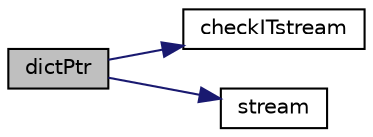 digraph "dictPtr"
{
  bgcolor="transparent";
  edge [fontname="Helvetica",fontsize="10",labelfontname="Helvetica",labelfontsize="10"];
  node [fontname="Helvetica",fontsize="10",shape=record];
  rankdir="LR";
  Node1 [label="dictPtr",height=0.2,width=0.4,color="black", fillcolor="grey75", style="filled" fontcolor="black"];
  Node1 -> Node2 [color="midnightblue",fontsize="10",style="solid",fontname="Helvetica"];
  Node2 [label="checkITstream",height=0.2,width=0.4,color="black",URL="$classFoam_1_1entry.html#a5cc23beb8a453c468636358f81cad004",tooltip="Check after reading if the input token stream has unconsumed tokens remaining or if there were no tok..."];
  Node1 -> Node3 [color="midnightblue",fontsize="10",style="solid",fontname="Helvetica"];
  Node3 [label="stream",height=0.2,width=0.4,color="black",URL="$classFoam_1_1entry.html#a3af18be98df6d673e0a40a4e38c350d1",tooltip="Return token stream, if entry is a primitive entry. "];
}
